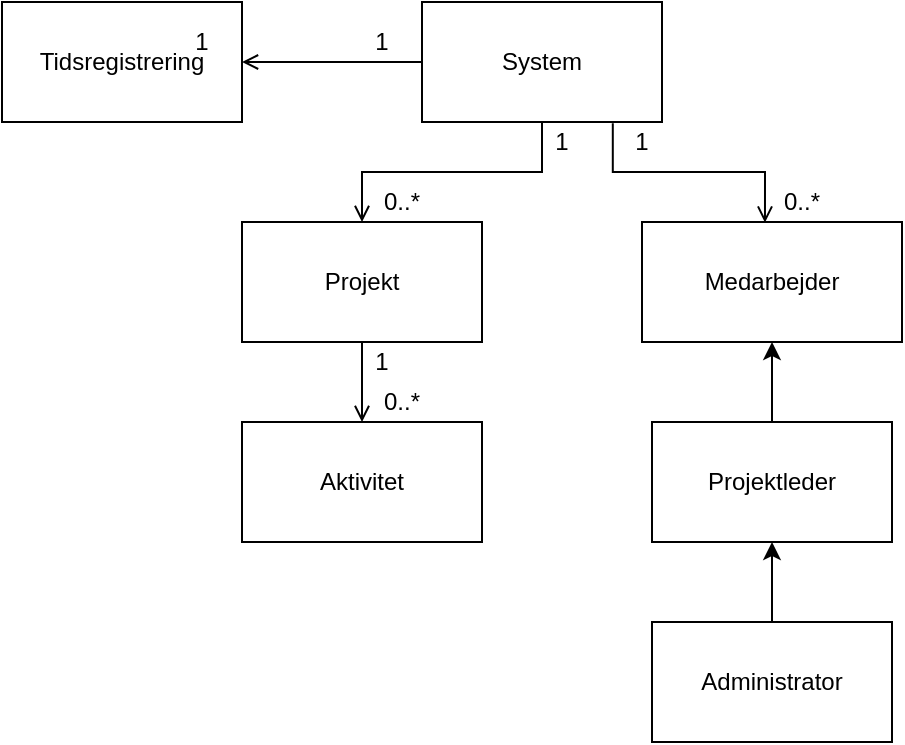 <mxfile version="14.4.8" type="github">
  <diagram id="XoU3Bt1LMFYwkGAeQ--i" name="Page-1">
    <mxGraphModel dx="1178" dy="642" grid="1" gridSize="10" guides="1" tooltips="1" connect="1" arrows="1" fold="1" page="1" pageScale="1" pageWidth="850" pageHeight="1100" math="0" shadow="0">
      <root>
        <mxCell id="0" />
        <mxCell id="1" parent="0" />
        <mxCell id="S6iedcPOF-C0Tjoc7csU-27" value="" style="edgeStyle=orthogonalEdgeStyle;rounded=0;orthogonalLoop=1;jettySize=auto;html=1;endArrow=open;endFill=0;" edge="1" parent="1" source="S6iedcPOF-C0Tjoc7csU-2" target="S6iedcPOF-C0Tjoc7csU-5">
          <mxGeometry relative="1" as="geometry" />
        </mxCell>
        <mxCell id="S6iedcPOF-C0Tjoc7csU-2" value="System" style="rounded=0;whiteSpace=wrap;html=1;" vertex="1" parent="1">
          <mxGeometry x="310" y="110" width="120" height="60" as="geometry" />
        </mxCell>
        <mxCell id="S6iedcPOF-C0Tjoc7csU-18" value="" style="edgeStyle=orthogonalEdgeStyle;rounded=0;orthogonalLoop=1;jettySize=auto;html=1;endArrow=open;endFill=0;" edge="1" parent="1" source="S6iedcPOF-C0Tjoc7csU-3" target="S6iedcPOF-C0Tjoc7csU-4">
          <mxGeometry relative="1" as="geometry" />
        </mxCell>
        <mxCell id="S6iedcPOF-C0Tjoc7csU-3" value="Projekt" style="rounded=0;whiteSpace=wrap;html=1;" vertex="1" parent="1">
          <mxGeometry x="220" y="220" width="120" height="60" as="geometry" />
        </mxCell>
        <mxCell id="S6iedcPOF-C0Tjoc7csU-4" value="Aktivitet" style="rounded=0;whiteSpace=wrap;html=1;" vertex="1" parent="1">
          <mxGeometry x="220" y="320" width="120" height="60" as="geometry" />
        </mxCell>
        <mxCell id="S6iedcPOF-C0Tjoc7csU-5" value="Tidsregistrering" style="rounded=0;whiteSpace=wrap;html=1;" vertex="1" parent="1">
          <mxGeometry x="100" y="110" width="120" height="60" as="geometry" />
        </mxCell>
        <mxCell id="S6iedcPOF-C0Tjoc7csU-6" value="Medarbejder" style="rounded=0;whiteSpace=wrap;html=1;" vertex="1" parent="1">
          <mxGeometry x="420" y="220" width="130" height="60" as="geometry" />
        </mxCell>
        <mxCell id="S6iedcPOF-C0Tjoc7csU-11" value="" style="edgeStyle=orthogonalEdgeStyle;rounded=0;orthogonalLoop=1;jettySize=auto;html=1;entryX=0.5;entryY=1;entryDx=0;entryDy=0;" edge="1" parent="1" source="S6iedcPOF-C0Tjoc7csU-7" target="S6iedcPOF-C0Tjoc7csU-6">
          <mxGeometry relative="1" as="geometry" />
        </mxCell>
        <mxCell id="S6iedcPOF-C0Tjoc7csU-7" value="Projektleder" style="rounded=0;whiteSpace=wrap;html=1;" vertex="1" parent="1">
          <mxGeometry x="425" y="320" width="120" height="60" as="geometry" />
        </mxCell>
        <mxCell id="S6iedcPOF-C0Tjoc7csU-14" value="" style="edgeStyle=orthogonalEdgeStyle;rounded=0;orthogonalLoop=1;jettySize=auto;html=1;" edge="1" parent="1" source="S6iedcPOF-C0Tjoc7csU-13" target="S6iedcPOF-C0Tjoc7csU-7">
          <mxGeometry relative="1" as="geometry" />
        </mxCell>
        <mxCell id="S6iedcPOF-C0Tjoc7csU-13" value="Administrator" style="rounded=0;whiteSpace=wrap;html=1;" vertex="1" parent="1">
          <mxGeometry x="425" y="420" width="120" height="60" as="geometry" />
        </mxCell>
        <mxCell id="S6iedcPOF-C0Tjoc7csU-15" value="" style="endArrow=open;html=1;exitX=0.5;exitY=1;exitDx=0;exitDy=0;entryX=0.5;entryY=0;entryDx=0;entryDy=0;edgeStyle=orthogonalEdgeStyle;rounded=0;endFill=0;" edge="1" parent="1" source="S6iedcPOF-C0Tjoc7csU-2" target="S6iedcPOF-C0Tjoc7csU-3">
          <mxGeometry width="50" height="50" relative="1" as="geometry">
            <mxPoint x="380" y="350" as="sourcePoint" />
            <mxPoint x="430" y="300" as="targetPoint" />
          </mxGeometry>
        </mxCell>
        <mxCell id="S6iedcPOF-C0Tjoc7csU-16" value="1" style="text;html=1;strokeColor=none;fillColor=none;align=center;verticalAlign=middle;whiteSpace=wrap;rounded=0;" vertex="1" parent="1">
          <mxGeometry x="360" y="170" width="40" height="20" as="geometry" />
        </mxCell>
        <mxCell id="S6iedcPOF-C0Tjoc7csU-17" value="0..*" style="text;html=1;strokeColor=none;fillColor=none;align=center;verticalAlign=middle;whiteSpace=wrap;rounded=0;" vertex="1" parent="1">
          <mxGeometry x="280" y="200" width="40" height="20" as="geometry" />
        </mxCell>
        <mxCell id="S6iedcPOF-C0Tjoc7csU-19" value="0..*" style="text;html=1;strokeColor=none;fillColor=none;align=center;verticalAlign=middle;whiteSpace=wrap;rounded=0;" vertex="1" parent="1">
          <mxGeometry x="280" y="300" width="40" height="20" as="geometry" />
        </mxCell>
        <mxCell id="S6iedcPOF-C0Tjoc7csU-21" value="1" style="text;html=1;strokeColor=none;fillColor=none;align=center;verticalAlign=middle;whiteSpace=wrap;rounded=0;" vertex="1" parent="1">
          <mxGeometry x="270" y="280" width="40" height="20" as="geometry" />
        </mxCell>
        <mxCell id="S6iedcPOF-C0Tjoc7csU-24" value="" style="endArrow=open;html=1;entryX=0.473;entryY=0.005;entryDx=0;entryDy=0;entryPerimeter=0;exitX=0.795;exitY=1.01;exitDx=0;exitDy=0;exitPerimeter=0;edgeStyle=orthogonalEdgeStyle;rounded=0;endFill=0;" edge="1" parent="1" source="S6iedcPOF-C0Tjoc7csU-2" target="S6iedcPOF-C0Tjoc7csU-6">
          <mxGeometry width="50" height="50" relative="1" as="geometry">
            <mxPoint x="370" y="200" as="sourcePoint" />
            <mxPoint x="360" y="180" as="targetPoint" />
          </mxGeometry>
        </mxCell>
        <mxCell id="S6iedcPOF-C0Tjoc7csU-25" value="1" style="text;html=1;strokeColor=none;fillColor=none;align=center;verticalAlign=middle;whiteSpace=wrap;rounded=0;" vertex="1" parent="1">
          <mxGeometry x="400" y="170" width="40" height="20" as="geometry" />
        </mxCell>
        <mxCell id="S6iedcPOF-C0Tjoc7csU-26" value="0..*" style="text;html=1;strokeColor=none;fillColor=none;align=center;verticalAlign=middle;whiteSpace=wrap;rounded=0;" vertex="1" parent="1">
          <mxGeometry x="480" y="200" width="40" height="20" as="geometry" />
        </mxCell>
        <mxCell id="S6iedcPOF-C0Tjoc7csU-28" value="1" style="text;html=1;strokeColor=none;fillColor=none;align=center;verticalAlign=middle;whiteSpace=wrap;rounded=0;" vertex="1" parent="1">
          <mxGeometry x="270" y="120" width="40" height="20" as="geometry" />
        </mxCell>
        <mxCell id="S6iedcPOF-C0Tjoc7csU-29" value="1" style="text;html=1;strokeColor=none;fillColor=none;align=center;verticalAlign=middle;whiteSpace=wrap;rounded=0;" vertex="1" parent="1">
          <mxGeometry x="180" y="120" width="40" height="20" as="geometry" />
        </mxCell>
      </root>
    </mxGraphModel>
  </diagram>
</mxfile>
